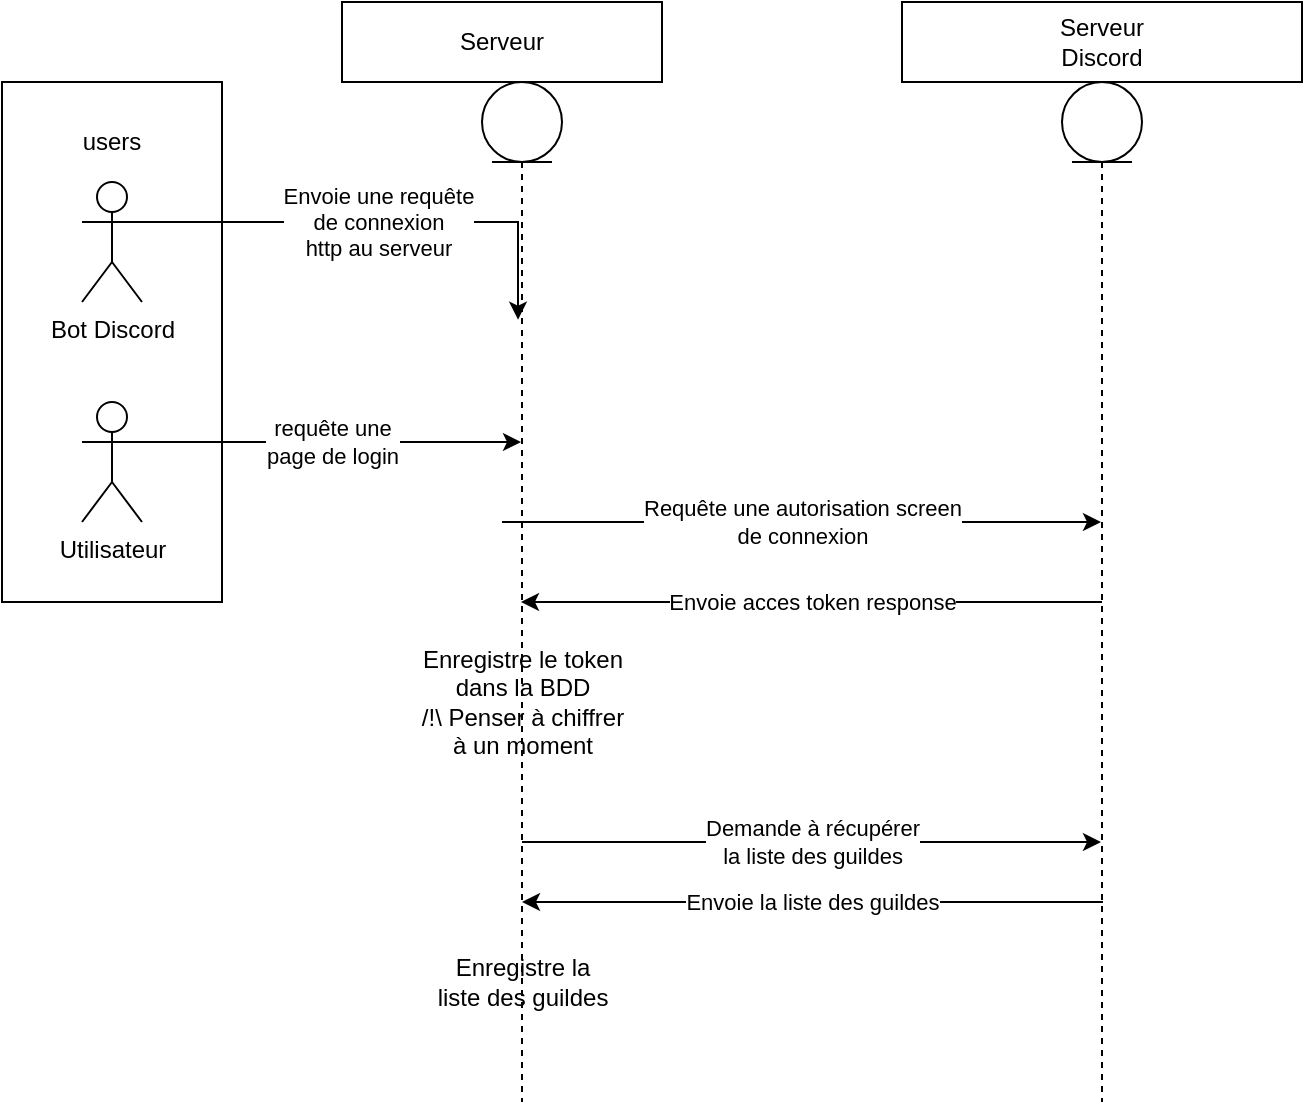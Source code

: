 <mxfile version="13.3.3" type="github">
  <diagram id="qIQB0SJB6tXVv6hLpqs5" name="Page-1">
    <mxGraphModel dx="1422" dy="779" grid="1" gridSize="10" guides="1" tooltips="1" connect="1" arrows="1" fold="1" page="1" pageScale="1" pageWidth="850" pageHeight="1100" math="0" shadow="0">
      <root>
        <mxCell id="0" />
        <mxCell id="1" parent="0" />
        <mxCell id="K19_MXLrQUyKNdt7Gp6J-4" value="&lt;div&gt;users&lt;/div&gt;&lt;div&gt;&lt;br&gt;&lt;/div&gt;&lt;div&gt;&lt;br&gt;&lt;/div&gt;&lt;div&gt;&lt;br&gt;&lt;/div&gt;&lt;div&gt;&lt;br&gt;&lt;/div&gt;&lt;div&gt;&lt;br&gt;&lt;/div&gt;&lt;div&gt;&lt;br&gt;&lt;/div&gt;&lt;div&gt;&lt;br&gt;&lt;/div&gt;&lt;div&gt;&lt;br&gt;&lt;/div&gt;&lt;div&gt;&lt;br&gt;&lt;/div&gt;&lt;div&gt;&lt;br&gt;&lt;/div&gt;&lt;div&gt;&lt;br&gt;&lt;/div&gt;&lt;div&gt;&lt;br&gt;&lt;/div&gt;&lt;div&gt;&lt;br&gt;&lt;/div&gt;&lt;div&gt;&lt;br&gt;&lt;/div&gt;" style="rounded=0;whiteSpace=wrap;html=1;" vertex="1" parent="1">
          <mxGeometry x="70" y="90" width="110" height="260" as="geometry" />
        </mxCell>
        <mxCell id="K19_MXLrQUyKNdt7Gp6J-1" value="Serveur" style="rounded=0;whiteSpace=wrap;html=1;" vertex="1" parent="1">
          <mxGeometry x="240" y="50" width="160" height="40" as="geometry" />
        </mxCell>
        <mxCell id="K19_MXLrQUyKNdt7Gp6J-14" value="&lt;div&gt;Envoie une requête&lt;/div&gt;&lt;div&gt;de connexion&lt;/div&gt;&lt;div&gt;http au serveur&lt;br&gt;&lt;/div&gt;" style="edgeStyle=orthogonalEdgeStyle;rounded=0;orthogonalLoop=1;jettySize=auto;html=1;exitX=1;exitY=0.333;exitDx=0;exitDy=0;exitPerimeter=0;entryX=0.45;entryY=0.233;entryDx=0;entryDy=0;entryPerimeter=0;" edge="1" parent="1" source="K19_MXLrQUyKNdt7Gp6J-2" target="K19_MXLrQUyKNdt7Gp6J-7">
          <mxGeometry relative="1" as="geometry">
            <Array as="points">
              <mxPoint x="328" y="160" />
            </Array>
          </mxGeometry>
        </mxCell>
        <mxCell id="K19_MXLrQUyKNdt7Gp6J-2" value="Bot Discord" style="shape=umlActor;verticalLabelPosition=bottom;labelBackgroundColor=#ffffff;verticalAlign=top;html=1;outlineConnect=0;" vertex="1" parent="1">
          <mxGeometry x="110" y="140" width="30" height="60" as="geometry" />
        </mxCell>
        <mxCell id="K19_MXLrQUyKNdt7Gp6J-19" value="&lt;div&gt;requête une &lt;br&gt;&lt;/div&gt;&lt;div&gt;page de login&lt;br&gt;&lt;/div&gt;" style="edgeStyle=orthogonalEdgeStyle;rounded=0;orthogonalLoop=1;jettySize=auto;html=1;exitX=1;exitY=0.333;exitDx=0;exitDy=0;exitPerimeter=0;" edge="1" parent="1" source="K19_MXLrQUyKNdt7Gp6J-3" target="K19_MXLrQUyKNdt7Gp6J-7">
          <mxGeometry relative="1" as="geometry">
            <Array as="points">
              <mxPoint x="270" y="270" />
              <mxPoint x="270" y="270" />
            </Array>
          </mxGeometry>
        </mxCell>
        <mxCell id="K19_MXLrQUyKNdt7Gp6J-3" value="Utilisateur" style="shape=umlActor;verticalLabelPosition=bottom;labelBackgroundColor=#ffffff;verticalAlign=top;html=1;outlineConnect=0;" vertex="1" parent="1">
          <mxGeometry x="110" y="250" width="30" height="60" as="geometry" />
        </mxCell>
        <mxCell id="K19_MXLrQUyKNdt7Gp6J-6" value="&lt;div&gt;Serveur&lt;/div&gt;&lt;div&gt;Discord&lt;br&gt;&lt;/div&gt;" style="rounded=0;whiteSpace=wrap;html=1;" vertex="1" parent="1">
          <mxGeometry x="520" y="50" width="200" height="40" as="geometry" />
        </mxCell>
        <mxCell id="K19_MXLrQUyKNdt7Gp6J-7" value="" style="shape=umlLifeline;participant=umlEntity;perimeter=lifelinePerimeter;whiteSpace=wrap;html=1;container=1;collapsible=0;recursiveResize=0;verticalAlign=top;spacingTop=36;labelBackgroundColor=#ffffff;outlineConnect=0;" vertex="1" parent="1">
          <mxGeometry x="310" y="90" width="40" height="510" as="geometry" />
        </mxCell>
        <mxCell id="K19_MXLrQUyKNdt7Gp6J-8" value="" style="shape=umlLifeline;participant=umlEntity;perimeter=lifelinePerimeter;whiteSpace=wrap;html=1;container=1;collapsible=0;recursiveResize=0;verticalAlign=top;spacingTop=36;labelBackgroundColor=#ffffff;outlineConnect=0;" vertex="1" parent="1">
          <mxGeometry x="600" y="90" width="40" height="510" as="geometry" />
        </mxCell>
        <mxCell id="K19_MXLrQUyKNdt7Gp6J-15" value="&lt;div&gt;Requête une autorisation screen&lt;/div&gt;&lt;div&gt;de connexion&lt;br&gt;&lt;/div&gt;" style="endArrow=classic;html=1;" edge="1" parent="1">
          <mxGeometry width="50" height="50" relative="1" as="geometry">
            <mxPoint x="320" y="310" as="sourcePoint" />
            <mxPoint x="619.5" y="310" as="targetPoint" />
          </mxGeometry>
        </mxCell>
        <mxCell id="K19_MXLrQUyKNdt7Gp6J-16" value="Envoie acces token response" style="endArrow=classic;html=1;" edge="1" parent="1">
          <mxGeometry width="50" height="50" relative="1" as="geometry">
            <mxPoint x="620" y="350" as="sourcePoint" />
            <mxPoint x="329.5" y="350" as="targetPoint" />
            <Array as="points">
              <mxPoint x="540" y="350" />
            </Array>
          </mxGeometry>
        </mxCell>
        <mxCell id="K19_MXLrQUyKNdt7Gp6J-18" value="&lt;div&gt;Enregistre le token&lt;/div&gt;&lt;div&gt;dans la BDD&lt;/div&gt;&lt;div&gt;/!\ Penser à chiffrer&lt;/div&gt;&lt;div&gt;à un moment&lt;br&gt;&lt;/div&gt;" style="text;html=1;align=center;verticalAlign=middle;resizable=0;points=[];autosize=1;" vertex="1" parent="1">
          <mxGeometry x="270" y="370" width="120" height="60" as="geometry" />
        </mxCell>
        <mxCell id="K19_MXLrQUyKNdt7Gp6J-21" value="&lt;div&gt;Demande à récupérer &lt;br&gt;&lt;/div&gt;&lt;div&gt;la liste des guildes&lt;/div&gt;" style="endArrow=classic;html=1;" edge="1" parent="1">
          <mxGeometry width="50" height="50" relative="1" as="geometry">
            <mxPoint x="330" y="470" as="sourcePoint" />
            <mxPoint x="619.5" y="470" as="targetPoint" />
          </mxGeometry>
        </mxCell>
        <mxCell id="K19_MXLrQUyKNdt7Gp6J-22" value="Envoie la liste des guildes" style="endArrow=classic;html=1;" edge="1" parent="1">
          <mxGeometry width="50" height="50" relative="1" as="geometry">
            <mxPoint x="620.5" y="500" as="sourcePoint" />
            <mxPoint x="330" y="500" as="targetPoint" />
            <Array as="points">
              <mxPoint x="540.5" y="500" />
            </Array>
          </mxGeometry>
        </mxCell>
        <mxCell id="K19_MXLrQUyKNdt7Gp6J-23" value="&lt;div&gt;Enregistre la&lt;/div&gt;&lt;div&gt;liste des guildes&lt;br&gt;&lt;/div&gt;" style="text;html=1;align=center;verticalAlign=middle;resizable=0;points=[];autosize=1;" vertex="1" parent="1">
          <mxGeometry x="280" y="525" width="100" height="30" as="geometry" />
        </mxCell>
      </root>
    </mxGraphModel>
  </diagram>
</mxfile>
